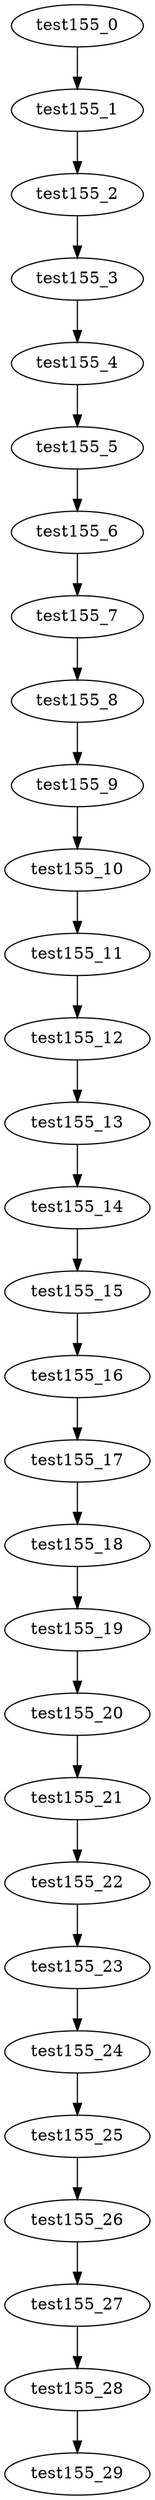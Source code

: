 digraph G {
test155_0->test155_1;
test155_1->test155_2;
test155_2->test155_3;
test155_3->test155_4;
test155_4->test155_5;
test155_5->test155_6;
test155_6->test155_7;
test155_7->test155_8;
test155_8->test155_9;
test155_9->test155_10;
test155_10->test155_11;
test155_11->test155_12;
test155_12->test155_13;
test155_13->test155_14;
test155_14->test155_15;
test155_15->test155_16;
test155_16->test155_17;
test155_17->test155_18;
test155_18->test155_19;
test155_19->test155_20;
test155_20->test155_21;
test155_21->test155_22;
test155_22->test155_23;
test155_23->test155_24;
test155_24->test155_25;
test155_25->test155_26;
test155_26->test155_27;
test155_27->test155_28;
test155_28->test155_29;

}
